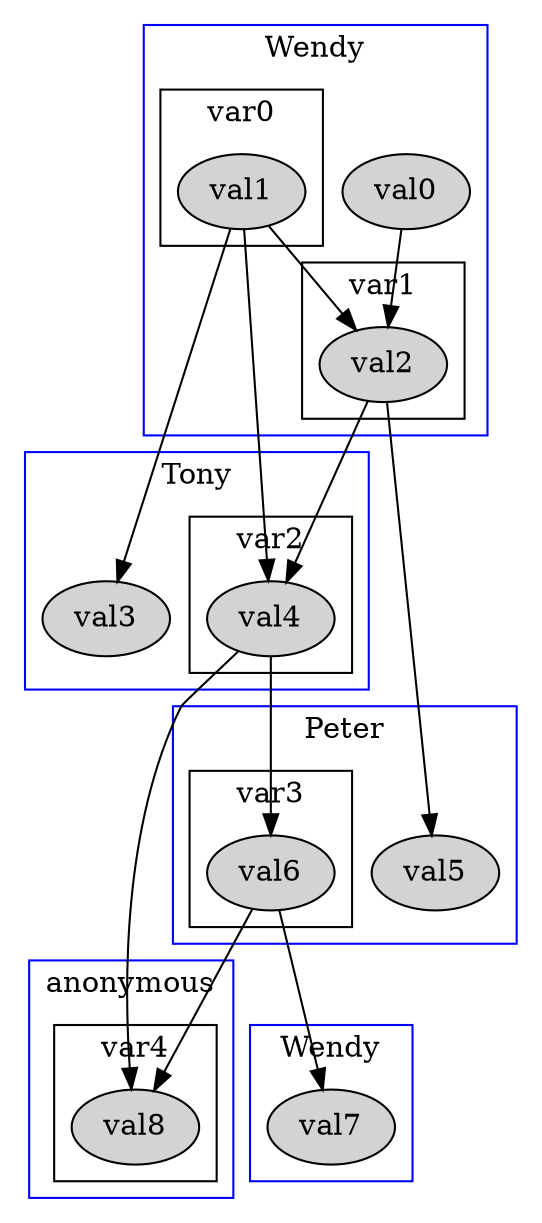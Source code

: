 digraph G {
subgraph cluster_0 {
node [style=filled];
color=blue;
label=Wendy;
val0;
subgraph clusterofval1 {
node [style=filled];
color=black;
label=var0;
val1;
}
subgraph clusterofval2 {
node [style=filled];
color=black;
label=var1;
val2;
}
}
subgraph cluster_1 {
node [style=filled];
color=blue;
label=Tony;
val3;
subgraph clusterofval4 {
node [style=filled];
color=black;
label=var2;
val4;
}
}
subgraph cluster_2 {
node [style=filled];
color=blue;
label=Peter;
val5;
subgraph clusterofval6 {
node [style=filled];
color=black;
label=var3;
val6;
}
}
subgraph cluster_3 {
node [style=filled];
color=blue;
label=Wendy;
val7;
}
subgraph cluster_4 {
node [style=filled];
color=blue;
label=anonymous;
subgraph clusterofval8 {
node [style=filled];
color=black;
label=var4;
val8;
}
}
val1 -> val2;
val0 -> val2;
val1 -> val3;
val1 -> val4;
val2 -> val4;
val2 -> val5;
val4 -> val6;
val6 -> val7;
val4 -> val8;
val6 -> val8;
}
